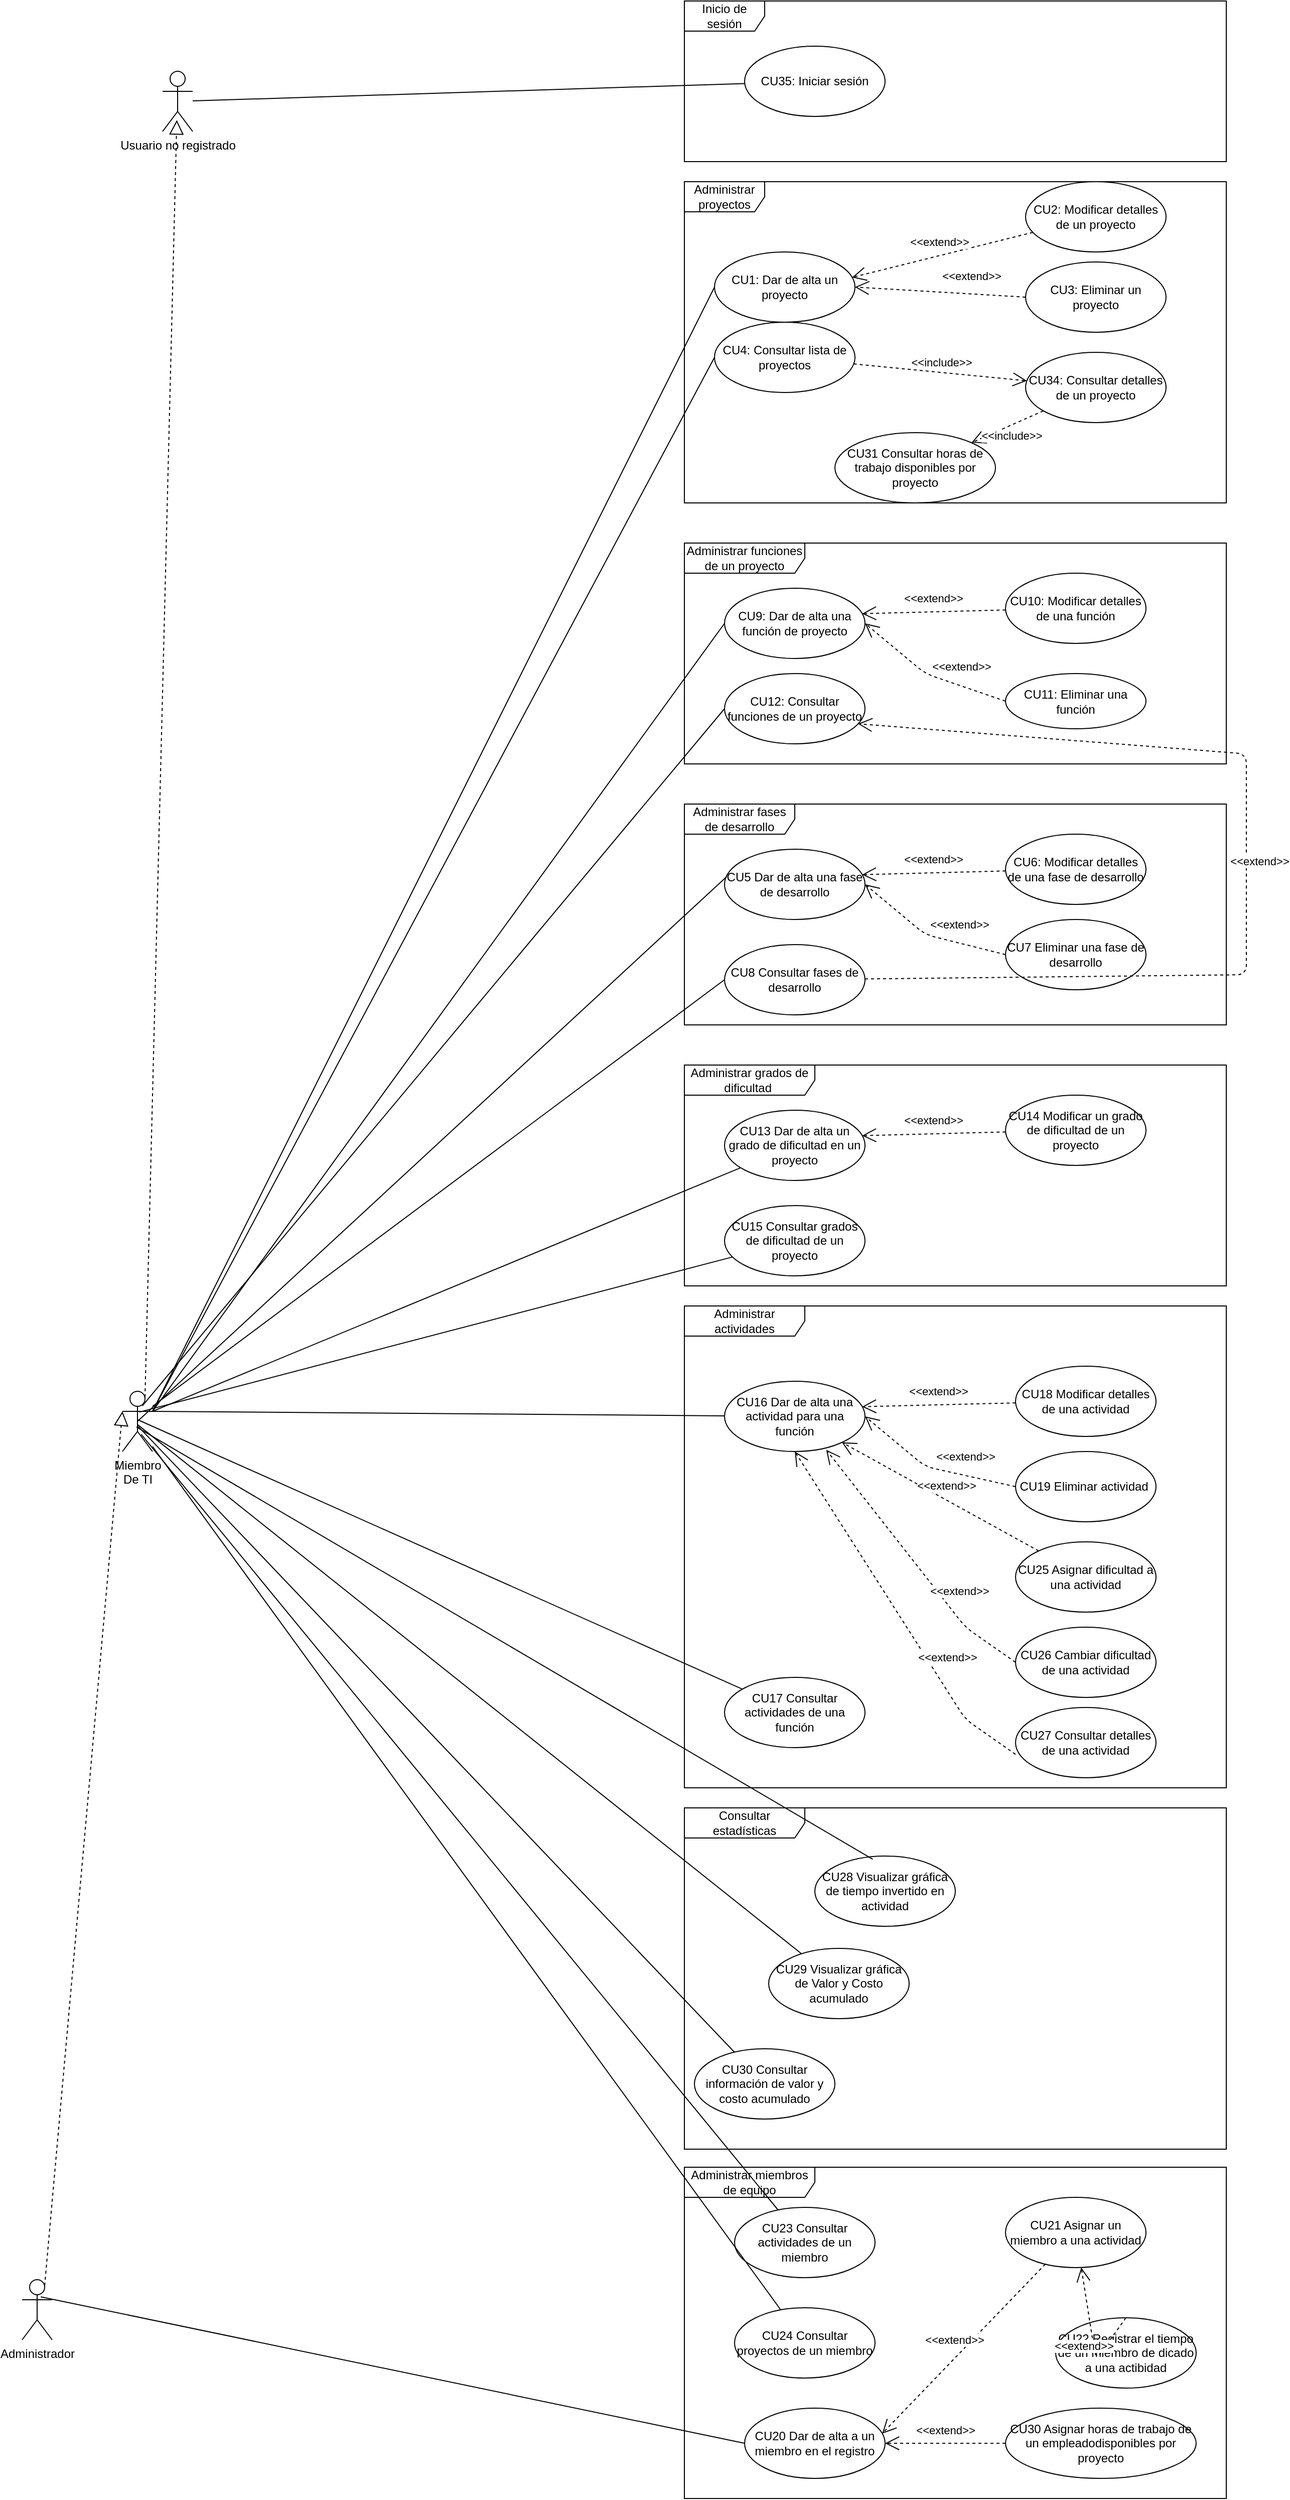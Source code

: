 <mxfile version="14.4.2" type="device"><diagram id="fxAF0GE-vc5fuUQHe_mN" name="Página-1"><mxGraphModel dx="3355" dy="2353" grid="1" gridSize="10" guides="1" tooltips="1" connect="1" arrows="1" fold="1" page="1" pageScale="1" pageWidth="827" pageHeight="1169" math="0" shadow="0"><root><mxCell id="0"/><mxCell id="1" parent="0"/><mxCell id="8XsaVFIGRd1JvIGz8xMz-1" value="Miembro&lt;br&gt;De TI" style="shape=umlActor;verticalLabelPosition=bottom;verticalAlign=top;html=1;" parent="1" vertex="1"><mxGeometry x="-370" y="1235" width="30" height="60" as="geometry"/></mxCell><mxCell id="8XsaVFIGRd1JvIGz8xMz-2" value="Administrar proyectos" style="shape=umlFrame;whiteSpace=wrap;html=1;width=80;height=30;" parent="1" vertex="1"><mxGeometry x="190" y="30" width="540" height="320" as="geometry"/></mxCell><mxCell id="8XsaVFIGRd1JvIGz8xMz-5" value="CU1: Dar de alta un proyecto" style="ellipse;whiteSpace=wrap;html=1;" parent="1" vertex="1"><mxGeometry x="220" y="100" width="140" height="70" as="geometry"/></mxCell><mxCell id="8XsaVFIGRd1JvIGz8xMz-6" value="CU2: Modificar detalles de un proyecto" style="ellipse;whiteSpace=wrap;html=1;" parent="1" vertex="1"><mxGeometry x="530" y="30" width="140" height="70" as="geometry"/></mxCell><mxCell id="8XsaVFIGRd1JvIGz8xMz-7" value="CU3: Eliminar un proyecto" style="ellipse;whiteSpace=wrap;html=1;" parent="1" vertex="1"><mxGeometry x="530" y="110" width="140" height="70" as="geometry"/></mxCell><mxCell id="8XsaVFIGRd1JvIGz8xMz-8" value="CU4: Consultar lista de proyectos" style="ellipse;whiteSpace=wrap;html=1;" parent="1" vertex="1"><mxGeometry x="220" y="170" width="140" height="70" as="geometry"/></mxCell><mxCell id="8XsaVFIGRd1JvIGz8xMz-10" value="" style="endArrow=none;html=1;exitX=1;exitY=0.333;exitDx=0;exitDy=0;exitPerimeter=0;entryX=0;entryY=0.5;entryDx=0;entryDy=0;" parent="1" source="8XsaVFIGRd1JvIGz8xMz-1" target="8XsaVFIGRd1JvIGz8xMz-5" edge="1"><mxGeometry width="50" height="50" relative="1" as="geometry"><mxPoint x="120" y="310" as="sourcePoint"/><mxPoint x="140" y="260" as="targetPoint"/></mxGeometry></mxCell><mxCell id="8XsaVFIGRd1JvIGz8xMz-12" value="" style="endArrow=none;html=1;entryX=0;entryY=0.5;entryDx=0;entryDy=0;exitX=1;exitY=0.333;exitDx=0;exitDy=0;exitPerimeter=0;" parent="1" source="8XsaVFIGRd1JvIGz8xMz-1" target="8XsaVFIGRd1JvIGz8xMz-8" edge="1"><mxGeometry width="50" height="50" relative="1" as="geometry"><mxPoint x="90" y="300" as="sourcePoint"/><mxPoint x="240.0" y="200" as="targetPoint"/></mxGeometry></mxCell><mxCell id="8XsaVFIGRd1JvIGz8xMz-52" value="&amp;lt;&amp;lt;extend&amp;gt;&amp;gt;" style="endArrow=open;endSize=12;dashed=1;html=1;entryX=0.979;entryY=0.362;entryDx=0;entryDy=0;entryPerimeter=0;" parent="1" source="8XsaVFIGRd1JvIGz8xMz-6" target="8XsaVFIGRd1JvIGz8xMz-5" edge="1"><mxGeometry x="-0.001" y="-13" width="160" relative="1" as="geometry"><mxPoint x="470.06" y="189.66" as="sourcePoint"/><mxPoint x="370" y="189.72" as="targetPoint"/><mxPoint as="offset"/><Array as="points"/></mxGeometry></mxCell><mxCell id="8XsaVFIGRd1JvIGz8xMz-54" value="&amp;lt;&amp;lt;extend&amp;gt;&amp;gt;" style="endArrow=open;endSize=12;dashed=1;html=1;entryX=1;entryY=0.5;entryDx=0;entryDy=0;exitX=0;exitY=0.5;exitDx=0;exitDy=0;" parent="1" source="8XsaVFIGRd1JvIGz8xMz-7" target="8XsaVFIGRd1JvIGz8xMz-5" edge="1"><mxGeometry x="-0.35" y="-18" width="160" relative="1" as="geometry"><mxPoint x="520.072" y="186.589" as="sourcePoint"/><mxPoint x="377.06" y="190.34" as="targetPoint"/><mxPoint as="offset"/><Array as="points"/></mxGeometry></mxCell><mxCell id="8XsaVFIGRd1JvIGz8xMz-55" value="Administrar fases de desarrollo" style="shape=umlFrame;whiteSpace=wrap;html=1;width=110;height=30;" parent="1" vertex="1"><mxGeometry x="190" y="650" width="540" height="220" as="geometry"/></mxCell><mxCell id="8XsaVFIGRd1JvIGz8xMz-56" value="CU5 Dar de alta una fase de desarrollo" style="ellipse;whiteSpace=wrap;html=1;" parent="1" vertex="1"><mxGeometry x="230" y="695" width="140" height="70" as="geometry"/></mxCell><mxCell id="8XsaVFIGRd1JvIGz8xMz-57" value="CU6: Modificar detalles de una fase de desarrollo" style="ellipse;whiteSpace=wrap;html=1;" parent="1" vertex="1"><mxGeometry x="510" y="680" width="140" height="70" as="geometry"/></mxCell><mxCell id="8XsaVFIGRd1JvIGz8xMz-58" value="CU7 Eliminar una fase de desarrollo" style="ellipse;whiteSpace=wrap;html=1;" parent="1" vertex="1"><mxGeometry x="510" y="765" width="140" height="70" as="geometry"/></mxCell><mxCell id="8XsaVFIGRd1JvIGz8xMz-59" value="CU8 Consultar fases de desarrollo" style="ellipse;whiteSpace=wrap;html=1;" parent="1" vertex="1"><mxGeometry x="230" y="790" width="140" height="70" as="geometry"/></mxCell><mxCell id="8XsaVFIGRd1JvIGz8xMz-60" value="&amp;lt;&amp;lt;extend&amp;gt;&amp;gt;" style="endArrow=open;endSize=12;dashed=1;html=1;entryX=0.979;entryY=0.362;entryDx=0;entryDy=0;entryPerimeter=0;" parent="1" source="8XsaVFIGRd1JvIGz8xMz-57" target="8XsaVFIGRd1JvIGz8xMz-56" edge="1"><mxGeometry x="-0.001" y="-13" width="160" relative="1" as="geometry"><mxPoint x="470.06" y="729.66" as="sourcePoint"/><mxPoint x="370" y="729.72" as="targetPoint"/><mxPoint as="offset"/><Array as="points"/></mxGeometry></mxCell><mxCell id="8XsaVFIGRd1JvIGz8xMz-61" value="&amp;lt;&amp;lt;extend&amp;gt;&amp;gt;" style="endArrow=open;endSize=12;dashed=1;html=1;entryX=1;entryY=0.5;entryDx=0;entryDy=0;exitX=0;exitY=0.5;exitDx=0;exitDy=0;" parent="1" source="8XsaVFIGRd1JvIGz8xMz-58" target="8XsaVFIGRd1JvIGz8xMz-56" edge="1"><mxGeometry x="-0.35" y="-18" width="160" relative="1" as="geometry"><mxPoint x="520.072" y="726.589" as="sourcePoint"/><mxPoint x="377.06" y="730.34" as="targetPoint"/><mxPoint as="offset"/><Array as="points"><mxPoint x="430" y="780"/></Array></mxGeometry></mxCell><mxCell id="8XsaVFIGRd1JvIGz8xMz-62" value="Administrar funciones de un proyecto" style="shape=umlFrame;whiteSpace=wrap;html=1;width=120;height=30;" parent="1" vertex="1"><mxGeometry x="190" y="390" width="540" height="220" as="geometry"/></mxCell><mxCell id="8XsaVFIGRd1JvIGz8xMz-63" value="CU9: Dar de alta una función de proyecto" style="ellipse;whiteSpace=wrap;html=1;" parent="1" vertex="1"><mxGeometry x="230" y="435" width="140" height="70" as="geometry"/></mxCell><mxCell id="8XsaVFIGRd1JvIGz8xMz-64" value="CU10: Modificar detalles de una función" style="ellipse;whiteSpace=wrap;html=1;" parent="1" vertex="1"><mxGeometry x="510" y="420" width="140" height="70" as="geometry"/></mxCell><mxCell id="8XsaVFIGRd1JvIGz8xMz-65" value="CU11: Eliminar una función" style="ellipse;whiteSpace=wrap;html=1;" parent="1" vertex="1"><mxGeometry x="510" y="520" width="140" height="55" as="geometry"/></mxCell><mxCell id="8XsaVFIGRd1JvIGz8xMz-66" value="CU12: Consultar funciones de un proyecto" style="ellipse;whiteSpace=wrap;html=1;" parent="1" vertex="1"><mxGeometry x="230" y="520" width="140" height="70" as="geometry"/></mxCell><mxCell id="8XsaVFIGRd1JvIGz8xMz-67" value="&amp;lt;&amp;lt;extend&amp;gt;&amp;gt;" style="endArrow=open;endSize=12;dashed=1;html=1;entryX=0.979;entryY=0.362;entryDx=0;entryDy=0;entryPerimeter=0;" parent="1" source="8XsaVFIGRd1JvIGz8xMz-64" target="8XsaVFIGRd1JvIGz8xMz-63" edge="1"><mxGeometry x="-0.001" y="-13" width="160" relative="1" as="geometry"><mxPoint x="470.06" y="469.66" as="sourcePoint"/><mxPoint x="370" y="469.72" as="targetPoint"/><mxPoint as="offset"/><Array as="points"/></mxGeometry></mxCell><mxCell id="8XsaVFIGRd1JvIGz8xMz-68" value="&amp;lt;&amp;lt;extend&amp;gt;&amp;gt;" style="endArrow=open;endSize=12;dashed=1;html=1;entryX=1;entryY=0.5;entryDx=0;entryDy=0;exitX=0;exitY=0.5;exitDx=0;exitDy=0;" parent="1" source="8XsaVFIGRd1JvIGz8xMz-65" target="8XsaVFIGRd1JvIGz8xMz-63" edge="1"><mxGeometry x="-0.35" y="-18" width="160" relative="1" as="geometry"><mxPoint x="520.072" y="466.589" as="sourcePoint"/><mxPoint x="377.06" y="470.34" as="targetPoint"/><mxPoint as="offset"/><Array as="points"><mxPoint x="430" y="520"/></Array></mxGeometry></mxCell><mxCell id="8XsaVFIGRd1JvIGz8xMz-69" value="Administrar grados de dificultad&amp;nbsp;" style="shape=umlFrame;whiteSpace=wrap;html=1;width=130;height=30;" parent="1" vertex="1"><mxGeometry x="190" y="910" width="540" height="220" as="geometry"/></mxCell><mxCell id="8XsaVFIGRd1JvIGz8xMz-70" value="CU13 Dar de alta un grado de dificultad en un proyecto" style="ellipse;whiteSpace=wrap;html=1;" parent="1" vertex="1"><mxGeometry x="230" y="955" width="140" height="70" as="geometry"/></mxCell><mxCell id="8XsaVFIGRd1JvIGz8xMz-71" value="CU14 Modificar un grado de dificultad de un proyecto" style="ellipse;whiteSpace=wrap;html=1;" parent="1" vertex="1"><mxGeometry x="510" y="940" width="140" height="70" as="geometry"/></mxCell><mxCell id="8XsaVFIGRd1JvIGz8xMz-73" value="CU15 Consultar grados de dificultad de un proyecto" style="ellipse;whiteSpace=wrap;html=1;" parent="1" vertex="1"><mxGeometry x="230" y="1050" width="140" height="70" as="geometry"/></mxCell><mxCell id="8XsaVFIGRd1JvIGz8xMz-74" value="&amp;lt;&amp;lt;extend&amp;gt;&amp;gt;" style="endArrow=open;endSize=12;dashed=1;html=1;entryX=0.979;entryY=0.362;entryDx=0;entryDy=0;entryPerimeter=0;" parent="1" source="8XsaVFIGRd1JvIGz8xMz-71" target="8XsaVFIGRd1JvIGz8xMz-70" edge="1"><mxGeometry x="-0.001" y="-13" width="160" relative="1" as="geometry"><mxPoint x="470.06" y="989.66" as="sourcePoint"/><mxPoint x="370" y="989.72" as="targetPoint"/><mxPoint as="offset"/><Array as="points"/></mxGeometry></mxCell><mxCell id="8XsaVFIGRd1JvIGz8xMz-76" value="Administrar actividades" style="shape=umlFrame;whiteSpace=wrap;html=1;width=120;height=30;" parent="1" vertex="1"><mxGeometry x="190" y="1150" width="540" height="480" as="geometry"/></mxCell><mxCell id="8XsaVFIGRd1JvIGz8xMz-77" value="CU16 Dar de alta una actividad para una función" style="ellipse;whiteSpace=wrap;html=1;" parent="1" vertex="1"><mxGeometry x="230" y="1225" width="140" height="70" as="geometry"/></mxCell><mxCell id="8XsaVFIGRd1JvIGz8xMz-78" value="CU18 Modificar detalles de una actividad" style="ellipse;whiteSpace=wrap;html=1;" parent="1" vertex="1"><mxGeometry x="520" y="1210" width="140" height="70" as="geometry"/></mxCell><mxCell id="8XsaVFIGRd1JvIGz8xMz-79" value="CU19 Eliminar actividad&amp;nbsp;" style="ellipse;whiteSpace=wrap;html=1;" parent="1" vertex="1"><mxGeometry x="520" y="1295" width="140" height="70" as="geometry"/></mxCell><mxCell id="8XsaVFIGRd1JvIGz8xMz-80" value="CU17 Consultar actividades de una función" style="ellipse;whiteSpace=wrap;html=1;" parent="1" vertex="1"><mxGeometry x="230" y="1520" width="140" height="70" as="geometry"/></mxCell><mxCell id="8XsaVFIGRd1JvIGz8xMz-81" value="&amp;lt;&amp;lt;extend&amp;gt;&amp;gt;" style="endArrow=open;endSize=12;dashed=1;html=1;entryX=0.979;entryY=0.362;entryDx=0;entryDy=0;entryPerimeter=0;" parent="1" source="8XsaVFIGRd1JvIGz8xMz-78" target="8XsaVFIGRd1JvIGz8xMz-77" edge="1"><mxGeometry x="-0.001" y="-13" width="160" relative="1" as="geometry"><mxPoint x="470.06" y="1259.66" as="sourcePoint"/><mxPoint x="370" y="1259.72" as="targetPoint"/><mxPoint as="offset"/><Array as="points"/></mxGeometry></mxCell><mxCell id="8XsaVFIGRd1JvIGz8xMz-82" value="&amp;lt;&amp;lt;extend&amp;gt;&amp;gt;" style="endArrow=open;endSize=12;dashed=1;html=1;entryX=1;entryY=0.5;entryDx=0;entryDy=0;exitX=0;exitY=0.5;exitDx=0;exitDy=0;" parent="1" source="8XsaVFIGRd1JvIGz8xMz-79" target="8XsaVFIGRd1JvIGz8xMz-77" edge="1"><mxGeometry x="-0.35" y="-18" width="160" relative="1" as="geometry"><mxPoint x="520.072" y="1256.589" as="sourcePoint"/><mxPoint x="377.06" y="1260.34" as="targetPoint"/><mxPoint as="offset"/><Array as="points"><mxPoint x="430" y="1310"/></Array></mxGeometry></mxCell><mxCell id="8XsaVFIGRd1JvIGz8xMz-85" value="CU25 Asignar dificultad a una actividad" style="ellipse;whiteSpace=wrap;html=1;" parent="1" vertex="1"><mxGeometry x="520" y="1385" width="140" height="70" as="geometry"/></mxCell><mxCell id="8XsaVFIGRd1JvIGz8xMz-86" value="CU26 Cambiar dificultad de una actividad" style="ellipse;whiteSpace=wrap;html=1;" parent="1" vertex="1"><mxGeometry x="520" y="1470" width="140" height="70" as="geometry"/></mxCell><mxCell id="8XsaVFIGRd1JvIGz8xMz-88" value="&amp;lt;&amp;lt;extend&amp;gt;&amp;gt;" style="endArrow=open;endSize=12;dashed=1;html=1;" parent="1" source="8XsaVFIGRd1JvIGz8xMz-85" target="8XsaVFIGRd1JvIGz8xMz-77" edge="1"><mxGeometry x="-0.001" y="-13" width="160" relative="1" as="geometry"><mxPoint x="470.06" y="1519.66" as="sourcePoint"/><mxPoint x="367.06" y="1455.34" as="targetPoint"/><mxPoint as="offset"/><Array as="points"/></mxGeometry></mxCell><mxCell id="8XsaVFIGRd1JvIGz8xMz-89" value="&amp;lt;&amp;lt;extend&amp;gt;&amp;gt;" style="endArrow=open;endSize=12;dashed=1;html=1;entryX=0.724;entryY=0.976;entryDx=0;entryDy=0;exitX=0;exitY=0.5;exitDx=0;exitDy=0;entryPerimeter=0;" parent="1" source="8XsaVFIGRd1JvIGz8xMz-86" target="8XsaVFIGRd1JvIGz8xMz-77" edge="1"><mxGeometry x="-0.35" y="-18" width="160" relative="1" as="geometry"><mxPoint x="520.072" y="1516.589" as="sourcePoint"/><mxPoint x="370" y="1465" as="targetPoint"/><mxPoint as="offset"/><Array as="points"><mxPoint x="470" y="1470"/></Array></mxGeometry></mxCell><mxCell id="8XsaVFIGRd1JvIGz8xMz-90" value="Administrar miembros de equipo" style="shape=umlFrame;whiteSpace=wrap;html=1;width=130;height=30;" parent="1" vertex="1"><mxGeometry x="190" y="2008" width="540" height="330" as="geometry"/></mxCell><mxCell id="8XsaVFIGRd1JvIGz8xMz-91" value="CU20 Dar de alta a un miembro en el registro" style="ellipse;whiteSpace=wrap;html=1;" parent="1" vertex="1"><mxGeometry x="250" y="2248" width="140" height="70" as="geometry"/></mxCell><mxCell id="8XsaVFIGRd1JvIGz8xMz-92" value="CU21 Asignar un miembro a una actividad" style="ellipse;whiteSpace=wrap;html=1;" parent="1" vertex="1"><mxGeometry x="510" y="2038" width="140" height="70" as="geometry"/></mxCell><mxCell id="8XsaVFIGRd1JvIGz8xMz-93" value="CU22 Registrar el tiempo de un miembro de dicado a una actibidad" style="ellipse;whiteSpace=wrap;html=1;" parent="1" vertex="1"><mxGeometry x="560" y="2158" width="140" height="70" as="geometry"/></mxCell><mxCell id="8XsaVFIGRd1JvIGz8xMz-94" value="CU23 Consultar actividades de un miembro" style="ellipse;whiteSpace=wrap;html=1;" parent="1" vertex="1"><mxGeometry x="240" y="2048" width="140" height="70" as="geometry"/></mxCell><mxCell id="8XsaVFIGRd1JvIGz8xMz-95" value="&amp;lt;&amp;lt;extend&amp;gt;&amp;gt;" style="endArrow=open;endSize=12;dashed=1;html=1;entryX=0.979;entryY=0.362;entryDx=0;entryDy=0;entryPerimeter=0;" parent="1" source="8XsaVFIGRd1JvIGz8xMz-92" target="8XsaVFIGRd1JvIGz8xMz-91" edge="1"><mxGeometry x="-0.001" y="-13" width="160" relative="1" as="geometry"><mxPoint x="470.06" y="2159.66" as="sourcePoint"/><mxPoint x="370" y="2159.72" as="targetPoint"/><mxPoint as="offset"/><Array as="points"/></mxGeometry></mxCell><mxCell id="8XsaVFIGRd1JvIGz8xMz-96" value="&amp;lt;&amp;lt;extend&amp;gt;&amp;gt;" style="endArrow=open;endSize=12;dashed=1;html=1;exitX=0.5;exitY=0;exitDx=0;exitDy=0;" parent="1" source="8XsaVFIGRd1JvIGz8xMz-93" target="8XsaVFIGRd1JvIGz8xMz-92" edge="1"><mxGeometry x="-0.35" y="-18" width="160" relative="1" as="geometry"><mxPoint x="520.072" y="2156.589" as="sourcePoint"/><mxPoint x="377.06" y="2160.34" as="targetPoint"/><mxPoint as="offset"/><Array as="points"><mxPoint x="600" y="2200"/></Array></mxGeometry></mxCell><mxCell id="8XsaVFIGRd1JvIGz8xMz-97" value="Consultar estadísticas" style="shape=umlFrame;whiteSpace=wrap;html=1;width=120;height=30;" parent="1" vertex="1"><mxGeometry x="190" y="1650" width="540" height="340" as="geometry"/></mxCell><mxCell id="8XsaVFIGRd1JvIGz8xMz-98" value="CU28 Visualizar gráfica de tiempo invertido en actividad" style="ellipse;whiteSpace=wrap;html=1;" parent="1" vertex="1"><mxGeometry x="320" y="1698" width="140" height="70" as="geometry"/></mxCell><mxCell id="8XsaVFIGRd1JvIGz8xMz-101" value="CU30 Consultar información de valor y costo acumulado" style="ellipse;whiteSpace=wrap;html=1;" parent="1" vertex="1"><mxGeometry x="200" y="1890" width="140" height="70" as="geometry"/></mxCell><mxCell id="8XsaVFIGRd1JvIGz8xMz-107" value="CU27 Consultar detalles de una actividad" style="ellipse;whiteSpace=wrap;html=1;" parent="1" vertex="1"><mxGeometry x="520" y="1550" width="140" height="70" as="geometry"/></mxCell><mxCell id="8XsaVFIGRd1JvIGz8xMz-108" value="&amp;lt;&amp;lt;extend&amp;gt;&amp;gt;" style="endArrow=open;endSize=12;dashed=1;html=1;entryX=0.5;entryY=1;entryDx=0;entryDy=0;exitX=0;exitY=0.5;exitDx=0;exitDy=0;" parent="1" target="8XsaVFIGRd1JvIGz8xMz-77" edge="1"><mxGeometry x="-0.35" y="-18" width="160" relative="1" as="geometry"><mxPoint x="520" y="1596.68" as="sourcePoint"/><mxPoint x="331.36" y="1385" as="targetPoint"/><mxPoint as="offset"/><Array as="points"><mxPoint x="470" y="1561.68"/></Array></mxGeometry></mxCell><mxCell id="8XsaVFIGRd1JvIGz8xMz-110" value="CU24 Consultar proyectos de un miembro" style="ellipse;whiteSpace=wrap;html=1;" parent="1" vertex="1"><mxGeometry x="240" y="2148" width="140" height="70" as="geometry"/></mxCell><mxCell id="8XsaVFIGRd1JvIGz8xMz-111" value="CU30 Asignar horas de trabajo de un empleadodisponibles por proyecto" style="ellipse;whiteSpace=wrap;html=1;" parent="1" vertex="1"><mxGeometry x="510" y="2248" width="190" height="70" as="geometry"/></mxCell><mxCell id="8XsaVFIGRd1JvIGz8xMz-113" value="CU34: Consultar detalles de un proyecto" style="ellipse;whiteSpace=wrap;html=1;" parent="1" vertex="1"><mxGeometry x="530" y="200" width="140" height="70" as="geometry"/></mxCell><mxCell id="8XsaVFIGRd1JvIGz8xMz-114" value="&amp;lt;&amp;lt;include&amp;gt;&amp;gt;" style="endArrow=open;endSize=12;dashed=1;html=1;" parent="1" source="8XsaVFIGRd1JvIGz8xMz-8" target="8XsaVFIGRd1JvIGz8xMz-113" edge="1"><mxGeometry y="10" width="160" relative="1" as="geometry"><mxPoint x="404" y="248.82" as="sourcePoint"/><mxPoint x="564" y="248.82" as="targetPoint"/><mxPoint as="offset"/></mxGeometry></mxCell><mxCell id="8XsaVFIGRd1JvIGz8xMz-116" value="CU29 Visualizar gráfica de Valor y Costo acumulado" style="ellipse;whiteSpace=wrap;html=1;" parent="1" vertex="1"><mxGeometry x="274" y="1790" width="140" height="70" as="geometry"/></mxCell><mxCell id="8XsaVFIGRd1JvIGz8xMz-119" value="" style="endArrow=none;html=1;exitX=0.5;exitY=0.5;exitDx=0;exitDy=0;exitPerimeter=0;entryX=0.016;entryY=0.389;entryDx=0;entryDy=0;entryPerimeter=0;" parent="1" source="8XsaVFIGRd1JvIGz8xMz-1" target="8XsaVFIGRd1JvIGz8xMz-56" edge="1"><mxGeometry width="50" height="50" relative="1" as="geometry"><mxPoint x="-370" y="1210" as="sourcePoint"/><mxPoint x="50" y="750" as="targetPoint"/></mxGeometry></mxCell><mxCell id="8XsaVFIGRd1JvIGz8xMz-123" value="" style="endArrow=none;html=1;exitX=0.563;exitY=0.345;exitDx=0;exitDy=0;exitPerimeter=0;" parent="1" source="8XsaVFIGRd1JvIGz8xMz-1" target="8XsaVFIGRd1JvIGz8xMz-73" edge="1"><mxGeometry width="50" height="50" relative="1" as="geometry"><mxPoint x="-590" y="1260" as="sourcePoint"/><mxPoint x="-380" y="1250" as="targetPoint"/></mxGeometry></mxCell><mxCell id="8XsaVFIGRd1JvIGz8xMz-124" value="" style="endArrow=none;html=1;exitX=0.511;exitY=0.473;exitDx=0;exitDy=0;exitPerimeter=0;" parent="1" source="8XsaVFIGRd1JvIGz8xMz-1" target="8XsaVFIGRd1JvIGz8xMz-80" edge="1"><mxGeometry width="50" height="50" relative="1" as="geometry"><mxPoint x="-580" y="1250" as="sourcePoint"/><mxPoint x="244.49" y="1107.333" as="targetPoint"/></mxGeometry></mxCell><mxCell id="8XsaVFIGRd1JvIGz8xMz-126" value="&amp;lt;&amp;lt;extend&amp;gt;&amp;gt;" style="endArrow=open;endSize=12;dashed=1;html=1;" parent="1" source="8XsaVFIGRd1JvIGz8xMz-111" target="8XsaVFIGRd1JvIGz8xMz-91" edge="1"><mxGeometry x="-0.001" y="-13" width="160" relative="1" as="geometry"><mxPoint x="513.368" y="2255.795" as="sourcePoint"/><mxPoint x="420.0" y="2250" as="targetPoint"/><mxPoint as="offset"/><Array as="points"/></mxGeometry></mxCell><mxCell id="8XsaVFIGRd1JvIGz8xMz-127" value="CU31 Consultar horas de trabajo disponibles por proyecto" style="ellipse;whiteSpace=wrap;html=1;" parent="1" vertex="1"><mxGeometry x="340" y="280" width="160" height="70" as="geometry"/></mxCell><mxCell id="8XsaVFIGRd1JvIGz8xMz-128" value="&amp;lt;&amp;lt;include&amp;gt;&amp;gt;" style="endArrow=open;endSize=12;dashed=1;html=1;" parent="1" source="8XsaVFIGRd1JvIGz8xMz-113" target="8XsaVFIGRd1JvIGz8xMz-127" edge="1"><mxGeometry y="10" width="160" relative="1" as="geometry"><mxPoint x="368.759" y="221.562" as="sourcePoint"/><mxPoint x="541.275" y="238.349" as="targetPoint"/><mxPoint as="offset"/></mxGeometry></mxCell><mxCell id="8XsaVFIGRd1JvIGz8xMz-132" value="" style="endArrow=none;html=1;entryX=0.412;entryY=0.045;entryDx=0;entryDy=0;entryPerimeter=0;exitX=0.467;exitY=0.592;exitDx=0;exitDy=0;exitPerimeter=0;" parent="1" source="8XsaVFIGRd1JvIGz8xMz-1" target="8XsaVFIGRd1JvIGz8xMz-98" edge="1"><mxGeometry width="50" height="50" relative="1" as="geometry"><mxPoint x="-560" y="1290" as="sourcePoint"/><mxPoint x="300.741" y="1926.023" as="targetPoint"/></mxGeometry></mxCell><mxCell id="8XsaVFIGRd1JvIGz8xMz-133" value="" style="endArrow=none;html=1;exitX=0.496;exitY=0.551;exitDx=0;exitDy=0;exitPerimeter=0;" parent="1" source="8XsaVFIGRd1JvIGz8xMz-1" target="8XsaVFIGRd1JvIGz8xMz-116" edge="1"><mxGeometry width="50" height="50" relative="1" as="geometry"><mxPoint x="-550" y="1300" as="sourcePoint"/><mxPoint x="397.68" y="2141.15" as="targetPoint"/></mxGeometry></mxCell><mxCell id="8XsaVFIGRd1JvIGz8xMz-134" value="" style="endArrow=none;html=1;exitX=0.526;exitY=0.584;exitDx=0;exitDy=0;exitPerimeter=0;" parent="1" source="8XsaVFIGRd1JvIGz8xMz-1" target="8XsaVFIGRd1JvIGz8xMz-101" edge="1"><mxGeometry width="50" height="50" relative="1" as="geometry"><mxPoint x="-540" y="1310" as="sourcePoint"/><mxPoint x="334.067" y="2233.361" as="targetPoint"/></mxGeometry></mxCell><mxCell id="abukf5bOipfuToN51aaT-1" value="Usuario no registrado" style="shape=umlActor;verticalLabelPosition=bottom;verticalAlign=top;html=1;" parent="1" vertex="1"><mxGeometry x="-330" y="-80" width="30" height="60" as="geometry"/></mxCell><mxCell id="abukf5bOipfuToN51aaT-2" value="" style="endArrow=block;dashed=1;endFill=0;endSize=12;html=1;exitX=0.75;exitY=0.1;exitDx=0;exitDy=0;exitPerimeter=0;entryX=0.473;entryY=0.81;entryDx=0;entryDy=0;entryPerimeter=0;" parent="1" source="8XsaVFIGRd1JvIGz8xMz-1" target="abukf5bOipfuToN51aaT-1" edge="1"><mxGeometry width="160" relative="1" as="geometry"><mxPoint x="-560" y="940" as="sourcePoint"/><mxPoint x="-400" y="940" as="targetPoint"/></mxGeometry></mxCell><mxCell id="abukf5bOipfuToN51aaT-4" value="Inicio de sesión" style="shape=umlFrame;whiteSpace=wrap;html=1;width=80;height=30;" parent="1" vertex="1"><mxGeometry x="190" y="-150" width="540" height="160" as="geometry"/></mxCell><mxCell id="abukf5bOipfuToN51aaT-5" value="CU35: Iniciar sesión" style="ellipse;whiteSpace=wrap;html=1;" parent="1" vertex="1"><mxGeometry x="250" y="-105" width="140" height="70" as="geometry"/></mxCell><mxCell id="abukf5bOipfuToN51aaT-6" value="" style="endArrow=none;html=1;" parent="1" source="abukf5bOipfuToN51aaT-1" target="abukf5bOipfuToN51aaT-5" edge="1"><mxGeometry width="50" height="50" relative="1" as="geometry"><mxPoint x="-240" y="1138" as="sourcePoint"/><mxPoint x="50" y="-195" as="targetPoint"/></mxGeometry></mxCell><mxCell id="abukf5bOipfuToN51aaT-9" value="Administrador" style="shape=umlActor;verticalLabelPosition=bottom;verticalAlign=top;html=1;" parent="1" vertex="1"><mxGeometry x="-470" y="2120" width="30" height="60" as="geometry"/></mxCell><mxCell id="abukf5bOipfuToN51aaT-10" value="" style="endArrow=block;dashed=1;endFill=0;endSize=12;html=1;exitX=0.75;exitY=0.1;exitDx=0;exitDy=0;exitPerimeter=0;entryX=0;entryY=0.333;entryDx=0;entryDy=0;entryPerimeter=0;" parent="1" source="abukf5bOipfuToN51aaT-9" target="8XsaVFIGRd1JvIGz8xMz-1" edge="1"><mxGeometry width="160" relative="1" as="geometry"><mxPoint x="-730" y="1326.4" as="sourcePoint"/><mxPoint x="-380" y="1360" as="targetPoint"/></mxGeometry></mxCell><mxCell id="abukf5bOipfuToN51aaT-11" value="" style="endArrow=none;html=1;exitX=0.62;exitY=0.285;exitDx=0;exitDy=0;exitPerimeter=0;entryX=0;entryY=0.5;entryDx=0;entryDy=0;" parent="1" source="abukf5bOipfuToN51aaT-9" target="8XsaVFIGRd1JvIGz8xMz-91" edge="1"><mxGeometry width="50" height="50" relative="1" as="geometry"><mxPoint x="-150" y="2190" as="sourcePoint"/><mxPoint x="-100" y="2140" as="targetPoint"/></mxGeometry></mxCell><mxCell id="abukf5bOipfuToN51aaT-13" value="" style="endArrow=none;html=1;" parent="1" target="8XsaVFIGRd1JvIGz8xMz-110" edge="1"><mxGeometry width="50" height="50" relative="1" as="geometry"><mxPoint x="-340" y="1290" as="sourcePoint"/><mxPoint x="240.0" y="2253.95" as="targetPoint"/></mxGeometry></mxCell><mxCell id="abukf5bOipfuToN51aaT-14" value="" style="endArrow=none;html=1;exitX=0.625;exitY=0.715;exitDx=0;exitDy=0;exitPerimeter=0;" parent="1" source="8XsaVFIGRd1JvIGz8xMz-1" target="8XsaVFIGRd1JvIGz8xMz-94" edge="1"><mxGeometry width="50" height="50" relative="1" as="geometry"><mxPoint x="-330" y="1300" as="sourcePoint"/><mxPoint x="297.67" y="2231.829" as="targetPoint"/></mxGeometry></mxCell><mxCell id="abukf5bOipfuToN51aaT-16" value="" style="endArrow=none;html=1;entryX=0;entryY=0.5;entryDx=0;entryDy=0;" parent="1" target="8XsaVFIGRd1JvIGz8xMz-59" edge="1"><mxGeometry width="50" height="50" relative="1" as="geometry"><mxPoint x="-340" y="1250" as="sourcePoint"/><mxPoint x="320.0" y="695" as="targetPoint"/></mxGeometry></mxCell><mxCell id="abukf5bOipfuToN51aaT-17" value="" style="endArrow=none;html=1;entryX=0;entryY=0.5;entryDx=0;entryDy=0;exitX=1;exitY=0.333;exitDx=0;exitDy=0;exitPerimeter=0;" parent="1" source="8XsaVFIGRd1JvIGz8xMz-1" target="8XsaVFIGRd1JvIGz8xMz-63" edge="1"><mxGeometry width="50" height="50" relative="1" as="geometry"><mxPoint x="-330" y="1265" as="sourcePoint"/><mxPoint x="230" y="215" as="targetPoint"/></mxGeometry></mxCell><mxCell id="abukf5bOipfuToN51aaT-18" value="" style="endArrow=none;html=1;entryX=0;entryY=0.5;entryDx=0;entryDy=0;exitX=0.66;exitY=0.243;exitDx=0;exitDy=0;exitPerimeter=0;" parent="1" source="8XsaVFIGRd1JvIGz8xMz-1" target="8XsaVFIGRd1JvIGz8xMz-66" edge="1"><mxGeometry width="50" height="50" relative="1" as="geometry"><mxPoint x="-330" y="1265" as="sourcePoint"/><mxPoint x="240" y="480" as="targetPoint"/></mxGeometry></mxCell><mxCell id="abukf5bOipfuToN51aaT-19" value="&amp;lt;&amp;lt;extend&amp;gt;&amp;gt;" style="endArrow=open;endSize=12;dashed=1;html=1;entryX=0.317;entryY=0.773;entryDx=0;entryDy=0;entryPerimeter=0;" parent="1" source="8XsaVFIGRd1JvIGz8xMz-59" edge="1"><mxGeometry x="-0.001" y="-13" width="160" relative="1" as="geometry"><mxPoint x="770" y="650" as="sourcePoint"/><mxPoint x="363" y="570.06" as="targetPoint"/><mxPoint as="offset"/><Array as="points"><mxPoint x="750" y="820"/><mxPoint x="750" y="600"/></Array></mxGeometry></mxCell><mxCell id="abukf5bOipfuToN51aaT-20" value="" style="endArrow=none;html=1;exitX=1;exitY=0.333;exitDx=0;exitDy=0;exitPerimeter=0;" parent="1" source="8XsaVFIGRd1JvIGz8xMz-1" target="8XsaVFIGRd1JvIGz8xMz-70" edge="1"><mxGeometry width="50" height="50" relative="1" as="geometry"><mxPoint x="-343.11" y="1265.7" as="sourcePoint"/><mxPoint x="247.912" y="1111.164" as="targetPoint"/></mxGeometry></mxCell><mxCell id="abukf5bOipfuToN51aaT-21" value="" style="endArrow=none;html=1;exitX=1;exitY=0.333;exitDx=0;exitDy=0;exitPerimeter=0;fontStyle=1" parent="1" source="8XsaVFIGRd1JvIGz8xMz-1" target="8XsaVFIGRd1JvIGz8xMz-77" edge="1"><mxGeometry width="50" height="50" relative="1" as="geometry"><mxPoint x="-245.47" y="1240" as="sourcePoint"/><mxPoint x="360.004" y="1546.721" as="targetPoint"/></mxGeometry></mxCell></root></mxGraphModel></diagram></mxfile>